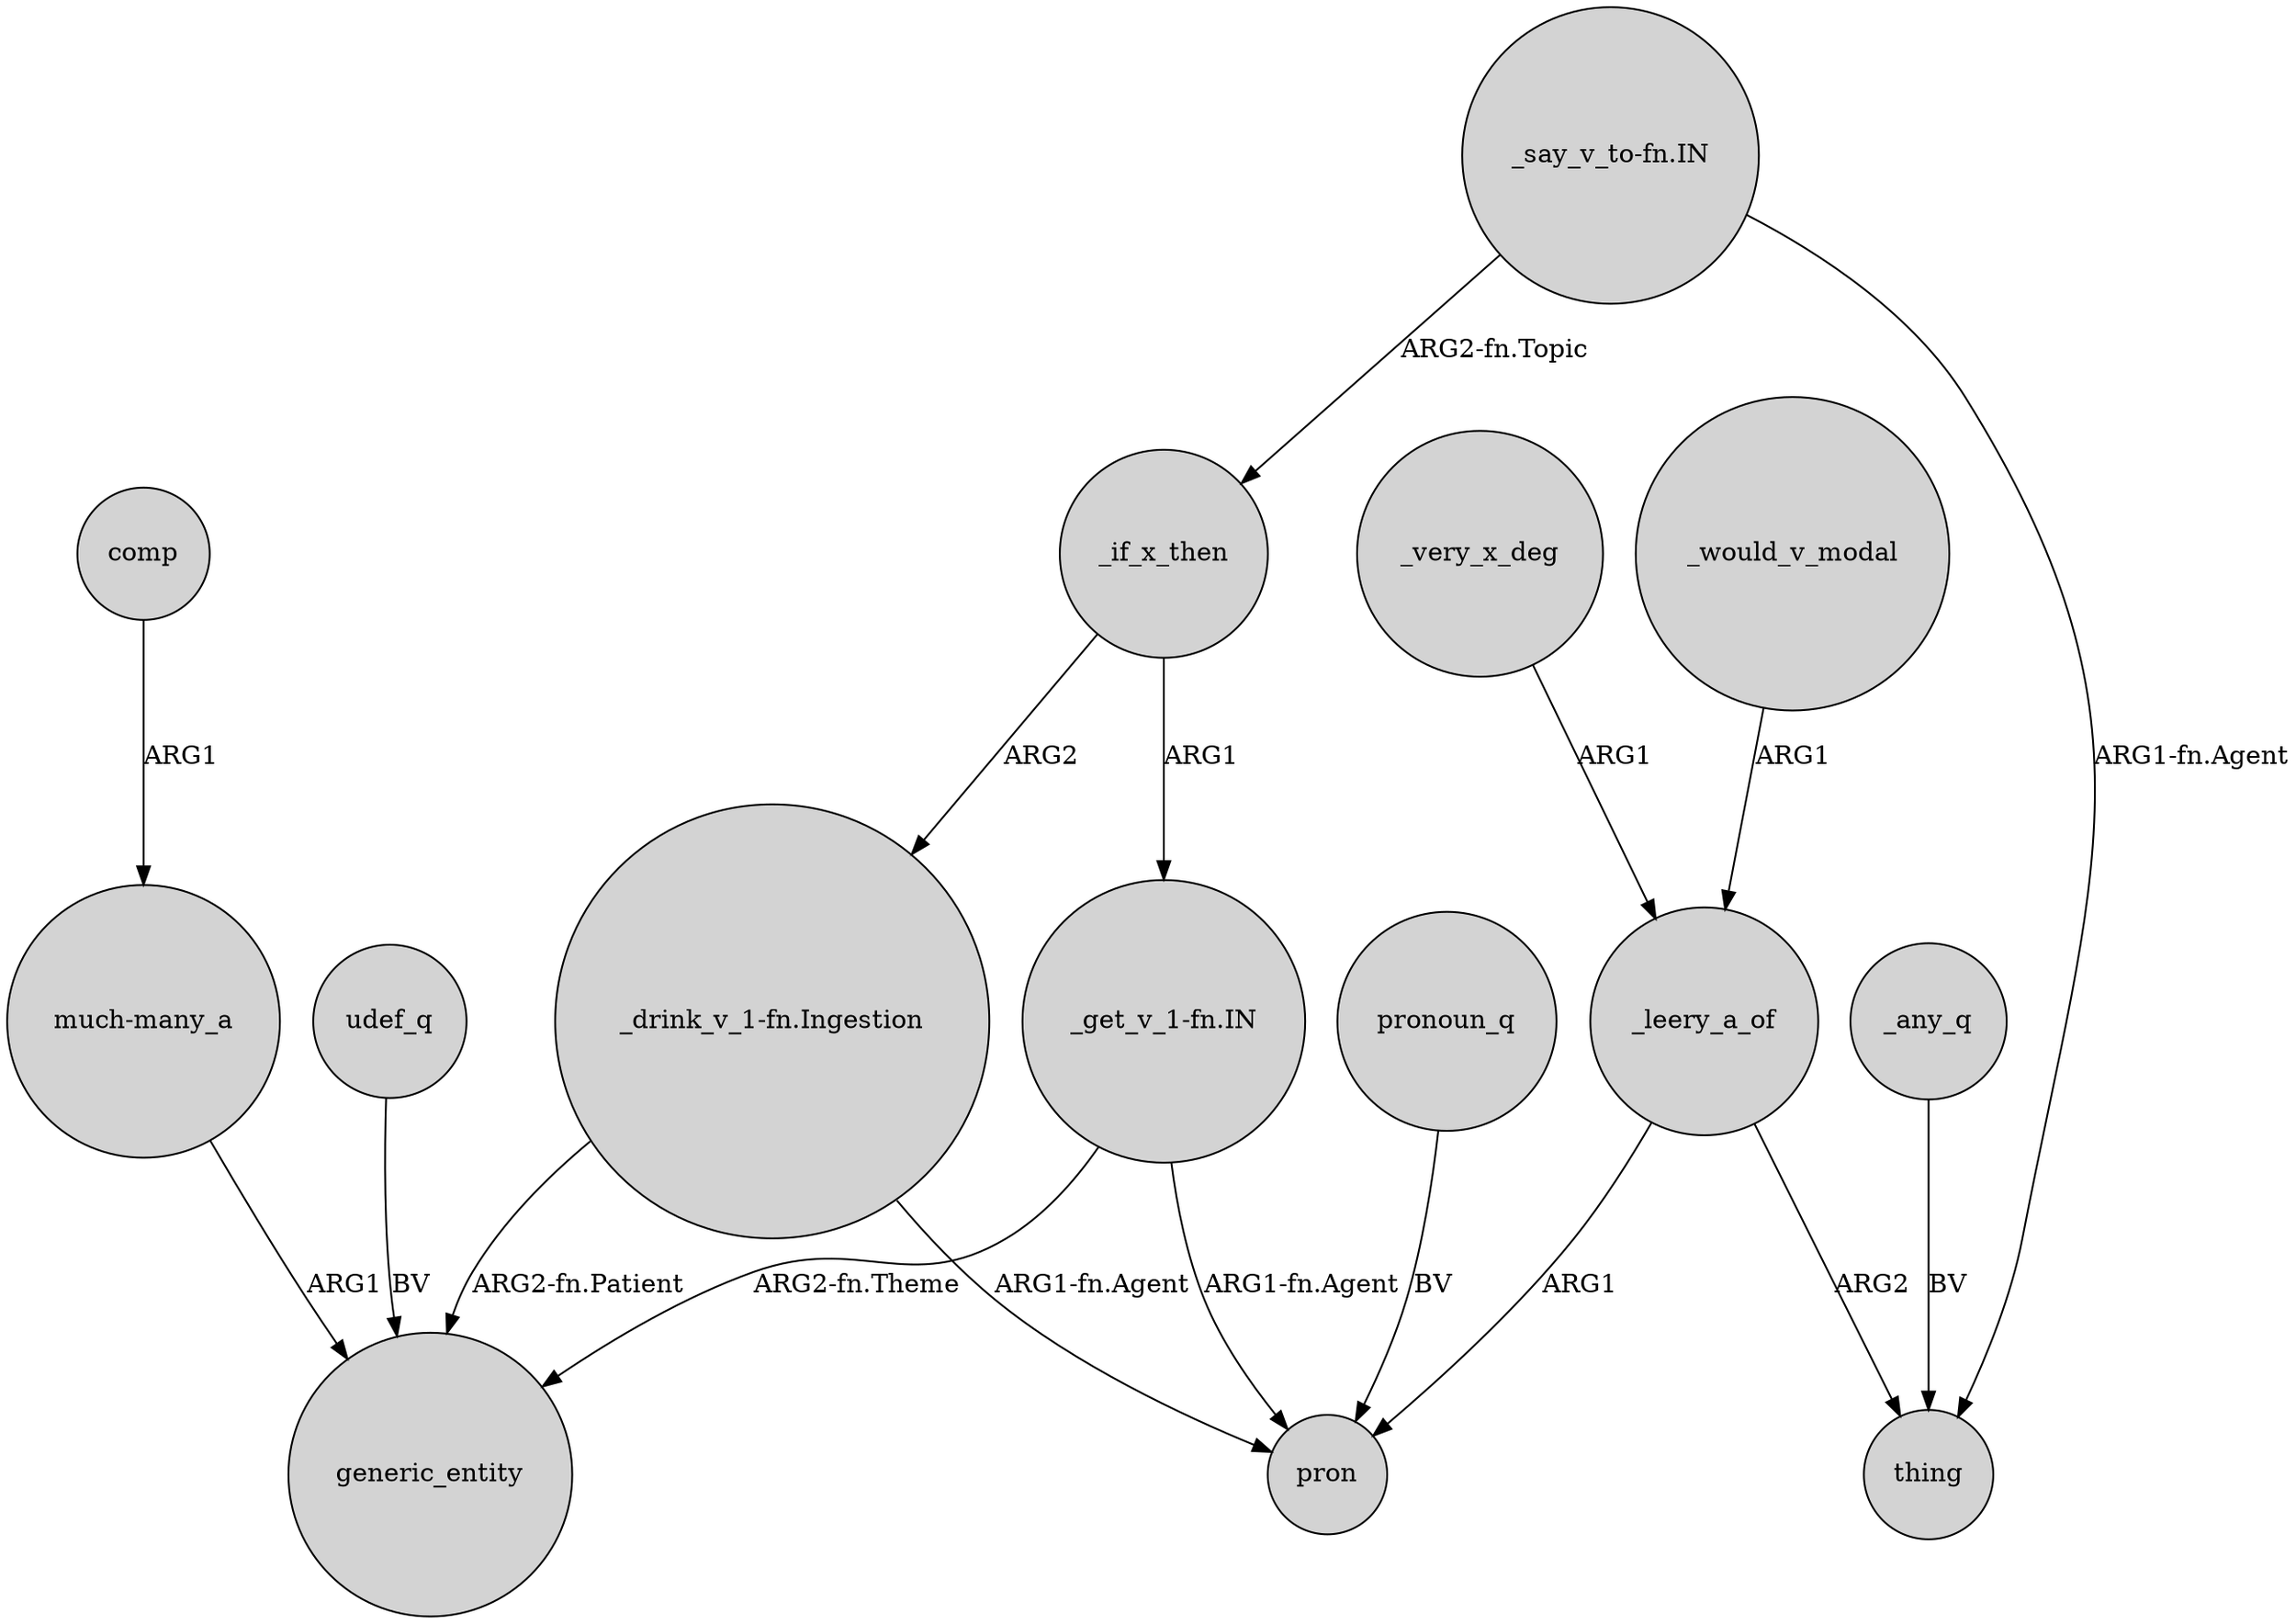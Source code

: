 digraph {
	node [shape=circle style=filled]
	_would_v_modal -> _leery_a_of [label=ARG1]
	_leery_a_of -> pron [label=ARG1]
	_if_x_then -> "_get_v_1-fn.IN" [label=ARG1]
	comp -> "much-many_a" [label=ARG1]
	"_get_v_1-fn.IN" -> pron [label="ARG1-fn.Agent"]
	_leery_a_of -> thing [label=ARG2]
	"_say_v_to-fn.IN" -> _if_x_then [label="ARG2-fn.Topic"]
	"_drink_v_1-fn.Ingestion" -> pron [label="ARG1-fn.Agent"]
	udef_q -> generic_entity [label=BV]
	pronoun_q -> pron [label=BV]
	"_get_v_1-fn.IN" -> generic_entity [label="ARG2-fn.Theme"]
	_if_x_then -> "_drink_v_1-fn.Ingestion" [label=ARG2]
	"much-many_a" -> generic_entity [label=ARG1]
	_any_q -> thing [label=BV]
	"_drink_v_1-fn.Ingestion" -> generic_entity [label="ARG2-fn.Patient"]
	"_say_v_to-fn.IN" -> thing [label="ARG1-fn.Agent"]
	_very_x_deg -> _leery_a_of [label=ARG1]
}
